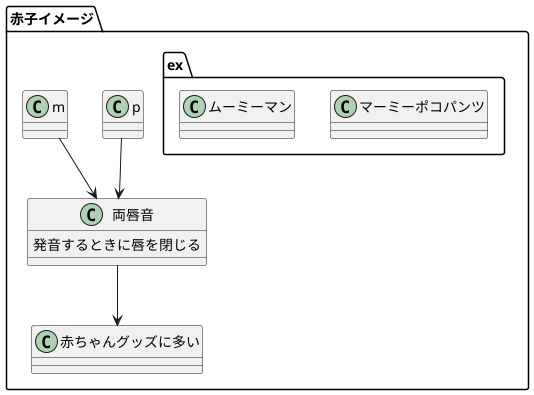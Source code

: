 @startuml baby


namespace 赤子イメージ {
    namespace ex {
        class マーミーポコパンツ
        class ムーミーマン
    }
    class p
    class m
    
    class 両唇音 {
        発音するときに唇を閉じる
    }
    p --> 両唇音
    m --> 両唇音

    class 赤ちゃんグッズに多い {
    }
    両唇音 --> 赤ちゃんグッズに多い
}




@enduml





